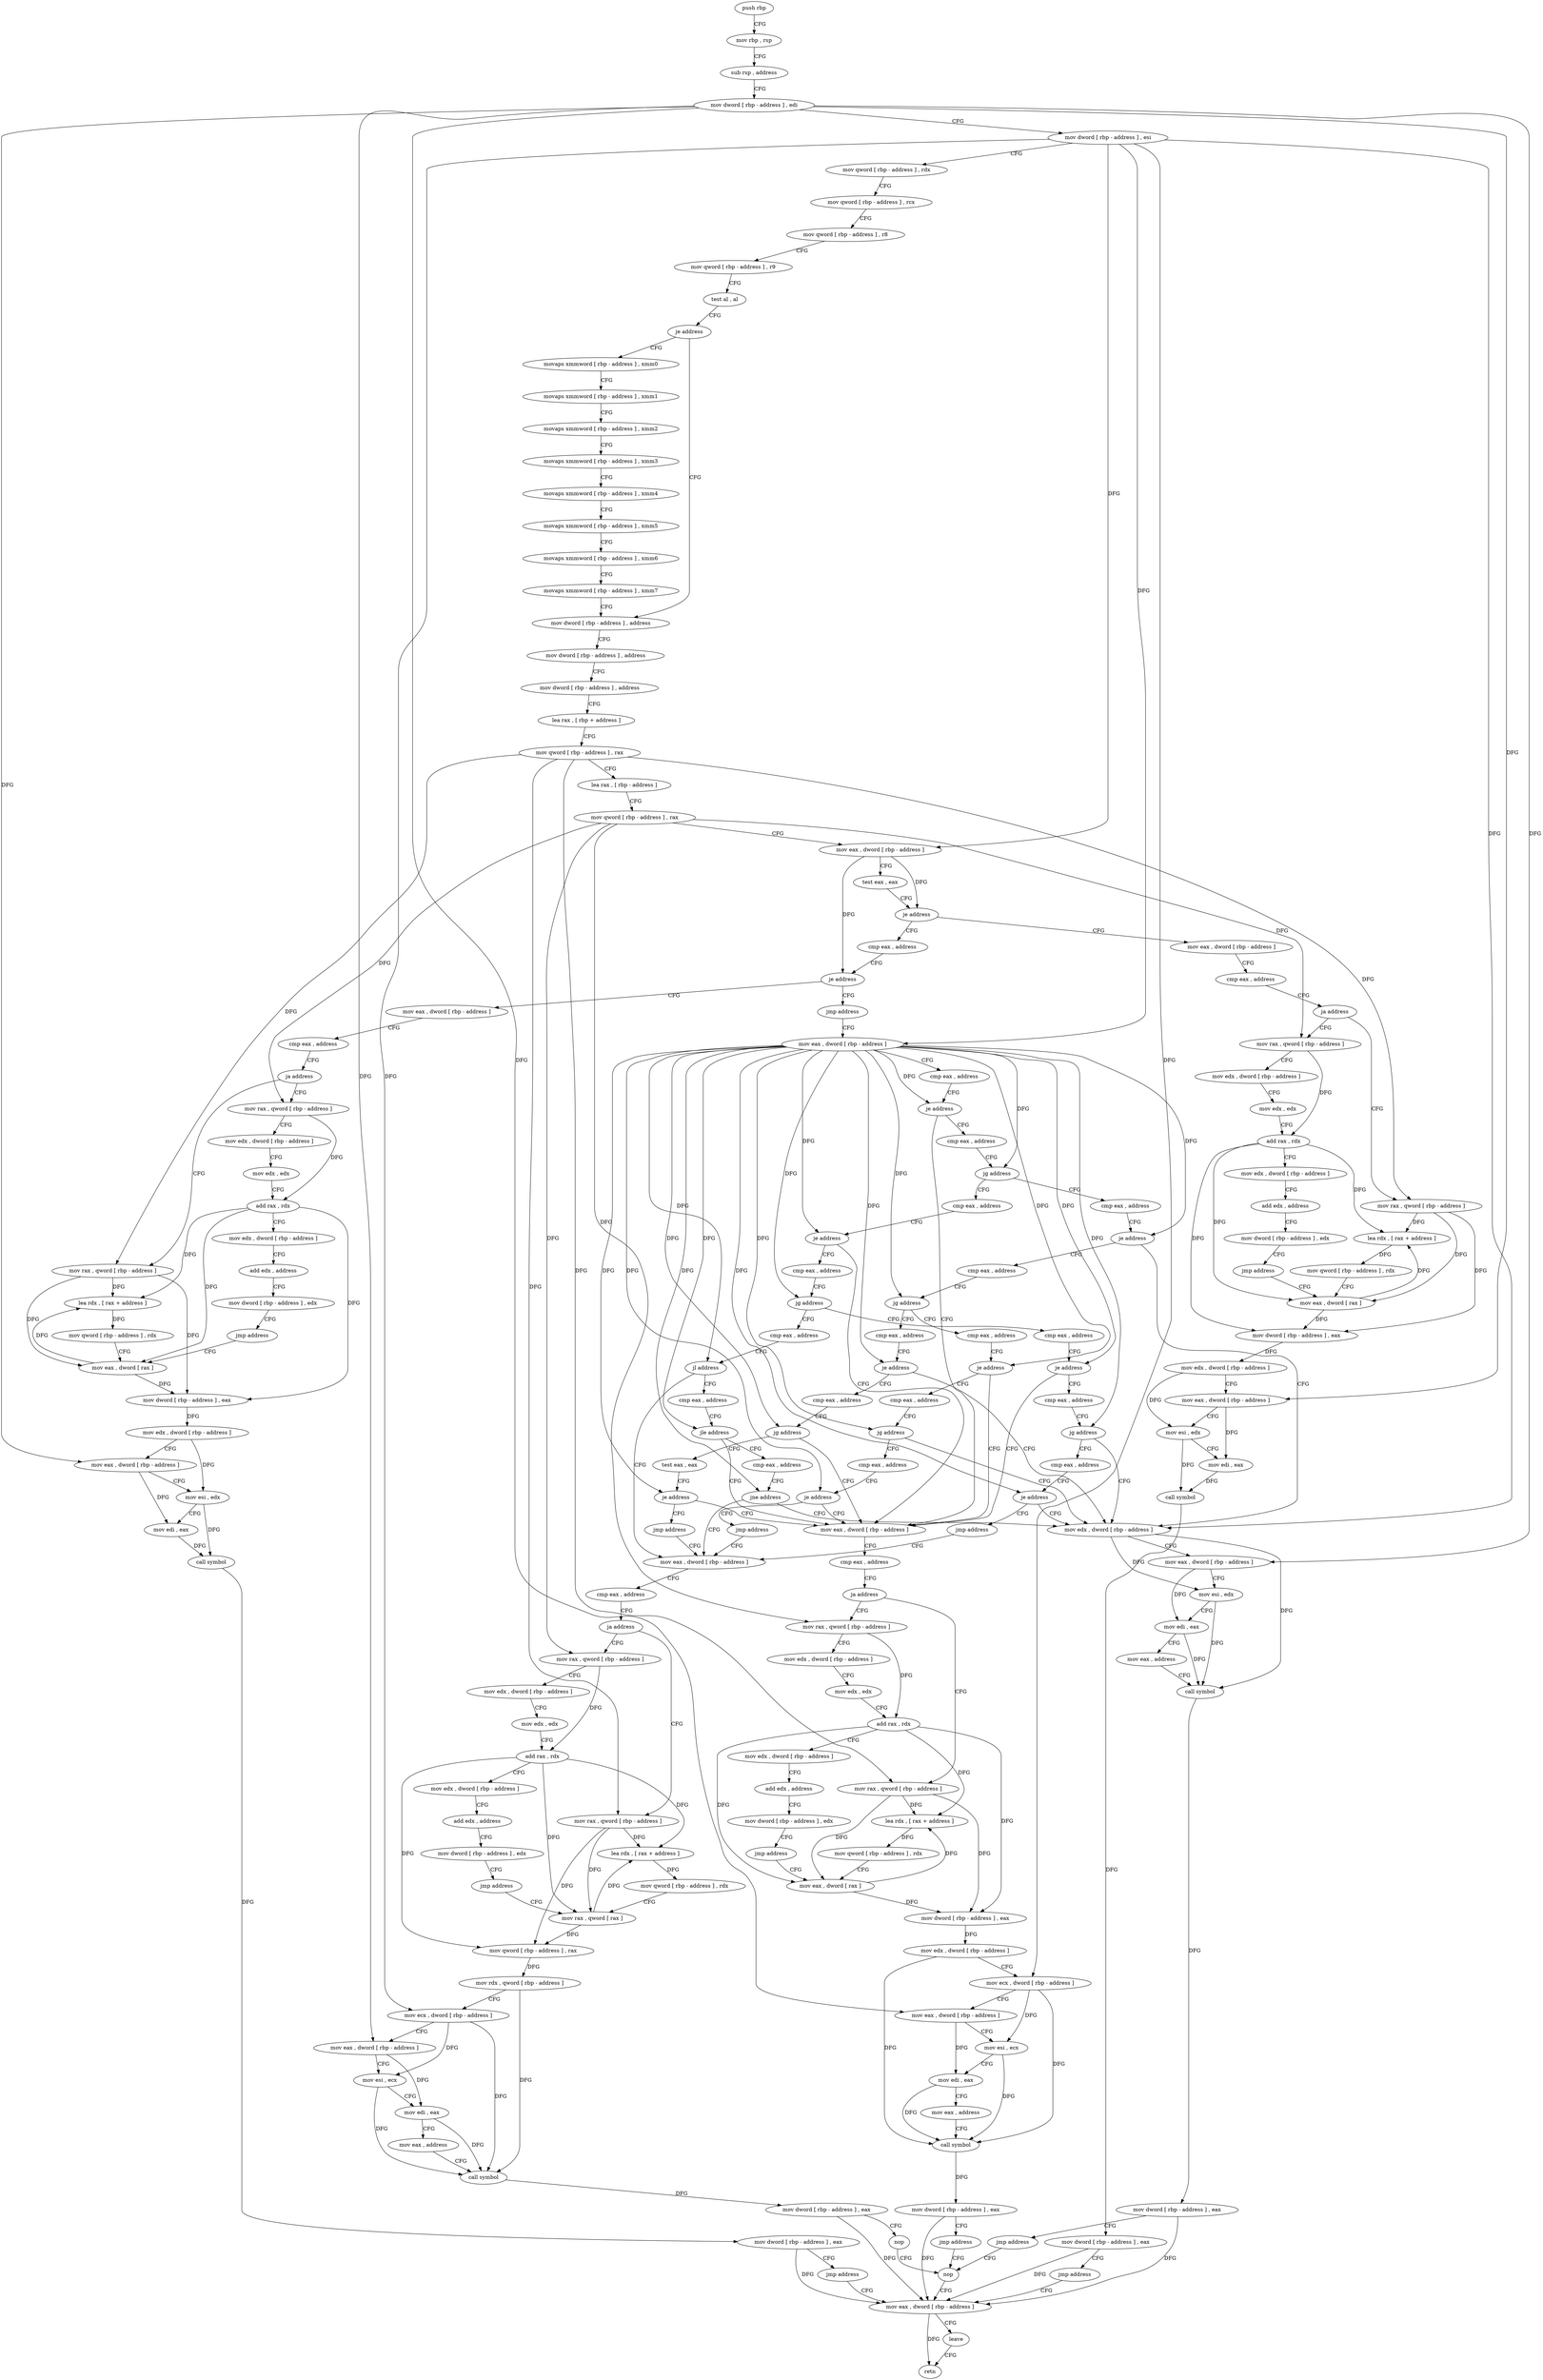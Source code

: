 digraph "func" {
"4290198" [label = "push rbp" ]
"4290199" [label = "mov rbp , rsp" ]
"4290202" [label = "sub rsp , address" ]
"4290209" [label = "mov dword [ rbp - address ] , edi" ]
"4290215" [label = "mov dword [ rbp - address ] , esi" ]
"4290221" [label = "mov qword [ rbp - address ] , rdx" ]
"4290228" [label = "mov qword [ rbp - address ] , rcx" ]
"4290235" [label = "mov qword [ rbp - address ] , r8" ]
"4290242" [label = "mov qword [ rbp - address ] , r9" ]
"4290249" [label = "test al , al" ]
"4290251" [label = "je address" ]
"4290285" [label = "mov dword [ rbp - address ] , address" ]
"4290253" [label = "movaps xmmword [ rbp - address ] , xmm0" ]
"4290295" [label = "mov dword [ rbp - address ] , address" ]
"4290305" [label = "mov dword [ rbp - address ] , address" ]
"4290315" [label = "lea rax , [ rbp + address ]" ]
"4290319" [label = "mov qword [ rbp - address ] , rax" ]
"4290326" [label = "lea rax , [ rbp - address ]" ]
"4290333" [label = "mov qword [ rbp - address ] , rax" ]
"4290340" [label = "mov eax , dword [ rbp - address ]" ]
"4290346" [label = "test eax , eax" ]
"4290348" [label = "je address" ]
"4290362" [label = "mov eax , dword [ rbp - address ]" ]
"4290350" [label = "cmp eax , address" ]
"4290257" [label = "movaps xmmword [ rbp - address ] , xmm1" ]
"4290261" [label = "movaps xmmword [ rbp - address ] , xmm2" ]
"4290265" [label = "movaps xmmword [ rbp - address ] , xmm3" ]
"4290269" [label = "movaps xmmword [ rbp - address ] , xmm4" ]
"4290273" [label = "movaps xmmword [ rbp - address ] , xmm5" ]
"4290277" [label = "movaps xmmword [ rbp - address ] , xmm6" ]
"4290281" [label = "movaps xmmword [ rbp - address ] , xmm7" ]
"4290368" [label = "cmp eax , address" ]
"4290371" [label = "ja address" ]
"4290408" [label = "mov rax , qword [ rbp - address ]" ]
"4290373" [label = "mov rax , qword [ rbp - address ]" ]
"4290355" [label = "je address" ]
"4290466" [label = "mov eax , dword [ rbp - address ]" ]
"4290357" [label = "jmp address" ]
"4290415" [label = "lea rdx , [ rax + address ]" ]
"4290419" [label = "mov qword [ rbp - address ] , rdx" ]
"4290426" [label = "mov eax , dword [ rax ]" ]
"4290380" [label = "mov edx , dword [ rbp - address ]" ]
"4290386" [label = "mov edx , edx" ]
"4290388" [label = "add rax , rdx" ]
"4290391" [label = "mov edx , dword [ rbp - address ]" ]
"4290397" [label = "add edx , address" ]
"4290400" [label = "mov dword [ rbp - address ] , edx" ]
"4290406" [label = "jmp address" ]
"4290472" [label = "cmp eax , address" ]
"4290475" [label = "ja address" ]
"4290512" [label = "mov rax , qword [ rbp - address ]" ]
"4290477" [label = "mov rax , qword [ rbp - address ]" ]
"4290570" [label = "mov eax , dword [ rbp - address ]" ]
"4290978" [label = "mov eax , dword [ rbp - address ]" ]
"4290984" [label = "leave" ]
"4290985" [label = "retn" ]
"4290428" [label = "mov dword [ rbp - address ] , eax" ]
"4290434" [label = "mov edx , dword [ rbp - address ]" ]
"4290440" [label = "mov eax , dword [ rbp - address ]" ]
"4290446" [label = "mov esi , edx" ]
"4290448" [label = "mov edi , eax" ]
"4290450" [label = "call symbol" ]
"4290455" [label = "mov dword [ rbp - address ] , eax" ]
"4290461" [label = "jmp address" ]
"4290519" [label = "lea rdx , [ rax + address ]" ]
"4290523" [label = "mov qword [ rbp - address ] , rdx" ]
"4290530" [label = "mov eax , dword [ rax ]" ]
"4290484" [label = "mov edx , dword [ rbp - address ]" ]
"4290490" [label = "mov edx , edx" ]
"4290492" [label = "add rax , rdx" ]
"4290495" [label = "mov edx , dword [ rbp - address ]" ]
"4290501" [label = "add edx , address" ]
"4290504" [label = "mov dword [ rbp - address ] , edx" ]
"4290510" [label = "jmp address" ]
"4290576" [label = "cmp eax , address" ]
"4290579" [label = "je address" ]
"4290751" [label = "mov eax , dword [ rbp - address ]" ]
"4290585" [label = "cmp eax , address" ]
"4290532" [label = "mov dword [ rbp - address ] , eax" ]
"4290538" [label = "mov edx , dword [ rbp - address ]" ]
"4290544" [label = "mov eax , dword [ rbp - address ]" ]
"4290550" [label = "mov esi , edx" ]
"4290552" [label = "mov edi , eax" ]
"4290554" [label = "call symbol" ]
"4290559" [label = "mov dword [ rbp - address ] , eax" ]
"4290565" [label = "jmp address" ]
"4290757" [label = "cmp eax , address" ]
"4290760" [label = "ja address" ]
"4290797" [label = "mov rax , qword [ rbp - address ]" ]
"4290762" [label = "mov rax , qword [ rbp - address ]" ]
"4290588" [label = "jg address" ]
"4290647" [label = "cmp eax , address" ]
"4290590" [label = "cmp eax , address" ]
"4290804" [label = "lea rdx , [ rax + address ]" ]
"4290808" [label = "mov qword [ rbp - address ] , rdx" ]
"4290815" [label = "mov eax , dword [ rax ]" ]
"4290769" [label = "mov edx , dword [ rbp - address ]" ]
"4290775" [label = "mov edx , edx" ]
"4290777" [label = "add rax , rdx" ]
"4290780" [label = "mov edx , dword [ rbp - address ]" ]
"4290786" [label = "add edx , address" ]
"4290789" [label = "mov dword [ rbp - address ] , edx" ]
"4290795" [label = "jmp address" ]
"4290652" [label = "je address" ]
"4290654" [label = "cmp eax , address" ]
"4290593" [label = "je address" ]
"4290714" [label = "mov edx , dword [ rbp - address ]" ]
"4290595" [label = "cmp eax , address" ]
"4290977" [label = "nop" ]
"4290817" [label = "mov dword [ rbp - address ] , eax" ]
"4290823" [label = "mov edx , dword [ rbp - address ]" ]
"4290829" [label = "mov ecx , dword [ rbp - address ]" ]
"4290835" [label = "mov eax , dword [ rbp - address ]" ]
"4290841" [label = "mov esi , ecx" ]
"4290843" [label = "mov edi , eax" ]
"4290845" [label = "mov eax , address" ]
"4290850" [label = "call symbol" ]
"4290855" [label = "mov dword [ rbp - address ] , eax" ]
"4290861" [label = "jmp address" ]
"4290659" [label = "jg address" ]
"4290685" [label = "cmp eax , address" ]
"4290661" [label = "cmp eax , address" ]
"4290720" [label = "mov eax , dword [ rbp - address ]" ]
"4290726" [label = "mov esi , edx" ]
"4290728" [label = "mov edi , eax" ]
"4290730" [label = "mov eax , address" ]
"4290735" [label = "call symbol" ]
"4290740" [label = "mov dword [ rbp - address ] , eax" ]
"4290746" [label = "jmp address" ]
"4290598" [label = "jg address" ]
"4290627" [label = "cmp eax , address" ]
"4290600" [label = "cmp eax , address" ]
"4290690" [label = "jl address" ]
"4290863" [label = "mov eax , dword [ rbp - address ]" ]
"4290696" [label = "cmp eax , address" ]
"4290666" [label = "je address" ]
"4290668" [label = "cmp eax , address" ]
"4290630" [label = "je address" ]
"4290632" [label = "cmp eax , address" ]
"4290603" [label = "je address" ]
"4290605" [label = "cmp eax , address" ]
"4290869" [label = "cmp eax , address" ]
"4290872" [label = "ja address" ]
"4290909" [label = "mov rax , qword [ rbp - address ]" ]
"4290874" [label = "mov rax , qword [ rbp - address ]" ]
"4290701" [label = "jle address" ]
"4290703" [label = "cmp eax , address" ]
"4290673" [label = "jg address" ]
"4290675" [label = "cmp eax , address" ]
"4290635" [label = "jg address" ]
"4290637" [label = "cmp eax , address" ]
"4290608" [label = "jg address" ]
"4290614" [label = "test eax , eax" ]
"4290916" [label = "lea rdx , [ rax + address ]" ]
"4290920" [label = "mov qword [ rbp - address ] , rdx" ]
"4290927" [label = "mov rax , qword [ rax ]" ]
"4290881" [label = "mov edx , dword [ rbp - address ]" ]
"4290887" [label = "mov edx , edx" ]
"4290889" [label = "add rax , rdx" ]
"4290892" [label = "mov edx , dword [ rbp - address ]" ]
"4290898" [label = "add edx , address" ]
"4290901" [label = "mov dword [ rbp - address ] , edx" ]
"4290907" [label = "jmp address" ]
"4290708" [label = "jne address" ]
"4290678" [label = "je address" ]
"4290680" [label = "jmp address" ]
"4290640" [label = "je address" ]
"4290642" [label = "jmp address" ]
"4290616" [label = "je address" ]
"4290622" [label = "jmp address" ]
"4290930" [label = "mov qword [ rbp - address ] , rax" ]
"4290937" [label = "mov rdx , qword [ rbp - address ]" ]
"4290944" [label = "mov ecx , dword [ rbp - address ]" ]
"4290950" [label = "mov eax , dword [ rbp - address ]" ]
"4290956" [label = "mov esi , ecx" ]
"4290958" [label = "mov edi , eax" ]
"4290960" [label = "mov eax , address" ]
"4290965" [label = "call symbol" ]
"4290970" [label = "mov dword [ rbp - address ] , eax" ]
"4290976" [label = "nop" ]
"4290198" -> "4290199" [ label = "CFG" ]
"4290199" -> "4290202" [ label = "CFG" ]
"4290202" -> "4290209" [ label = "CFG" ]
"4290209" -> "4290215" [ label = "CFG" ]
"4290209" -> "4290440" [ label = "DFG" ]
"4290209" -> "4290544" [ label = "DFG" ]
"4290209" -> "4290835" [ label = "DFG" ]
"4290209" -> "4290720" [ label = "DFG" ]
"4290209" -> "4290950" [ label = "DFG" ]
"4290215" -> "4290221" [ label = "CFG" ]
"4290215" -> "4290340" [ label = "DFG" ]
"4290215" -> "4290570" [ label = "DFG" ]
"4290215" -> "4290829" [ label = "DFG" ]
"4290215" -> "4290714" [ label = "DFG" ]
"4290215" -> "4290944" [ label = "DFG" ]
"4290221" -> "4290228" [ label = "CFG" ]
"4290228" -> "4290235" [ label = "CFG" ]
"4290235" -> "4290242" [ label = "CFG" ]
"4290242" -> "4290249" [ label = "CFG" ]
"4290249" -> "4290251" [ label = "CFG" ]
"4290251" -> "4290285" [ label = "CFG" ]
"4290251" -> "4290253" [ label = "CFG" ]
"4290285" -> "4290295" [ label = "CFG" ]
"4290253" -> "4290257" [ label = "CFG" ]
"4290295" -> "4290305" [ label = "CFG" ]
"4290305" -> "4290315" [ label = "CFG" ]
"4290315" -> "4290319" [ label = "CFG" ]
"4290319" -> "4290326" [ label = "CFG" ]
"4290319" -> "4290408" [ label = "DFG" ]
"4290319" -> "4290512" [ label = "DFG" ]
"4290319" -> "4290797" [ label = "DFG" ]
"4290319" -> "4290909" [ label = "DFG" ]
"4290326" -> "4290333" [ label = "CFG" ]
"4290333" -> "4290340" [ label = "CFG" ]
"4290333" -> "4290373" [ label = "DFG" ]
"4290333" -> "4290477" [ label = "DFG" ]
"4290333" -> "4290762" [ label = "DFG" ]
"4290333" -> "4290874" [ label = "DFG" ]
"4290340" -> "4290346" [ label = "CFG" ]
"4290340" -> "4290348" [ label = "DFG" ]
"4290340" -> "4290355" [ label = "DFG" ]
"4290346" -> "4290348" [ label = "CFG" ]
"4290348" -> "4290362" [ label = "CFG" ]
"4290348" -> "4290350" [ label = "CFG" ]
"4290362" -> "4290368" [ label = "CFG" ]
"4290350" -> "4290355" [ label = "CFG" ]
"4290257" -> "4290261" [ label = "CFG" ]
"4290261" -> "4290265" [ label = "CFG" ]
"4290265" -> "4290269" [ label = "CFG" ]
"4290269" -> "4290273" [ label = "CFG" ]
"4290273" -> "4290277" [ label = "CFG" ]
"4290277" -> "4290281" [ label = "CFG" ]
"4290281" -> "4290285" [ label = "CFG" ]
"4290368" -> "4290371" [ label = "CFG" ]
"4290371" -> "4290408" [ label = "CFG" ]
"4290371" -> "4290373" [ label = "CFG" ]
"4290408" -> "4290415" [ label = "DFG" ]
"4290408" -> "4290426" [ label = "DFG" ]
"4290408" -> "4290428" [ label = "DFG" ]
"4290373" -> "4290380" [ label = "CFG" ]
"4290373" -> "4290388" [ label = "DFG" ]
"4290355" -> "4290466" [ label = "CFG" ]
"4290355" -> "4290357" [ label = "CFG" ]
"4290466" -> "4290472" [ label = "CFG" ]
"4290357" -> "4290570" [ label = "CFG" ]
"4290415" -> "4290419" [ label = "DFG" ]
"4290419" -> "4290426" [ label = "CFG" ]
"4290426" -> "4290428" [ label = "DFG" ]
"4290426" -> "4290415" [ label = "DFG" ]
"4290380" -> "4290386" [ label = "CFG" ]
"4290386" -> "4290388" [ label = "CFG" ]
"4290388" -> "4290391" [ label = "CFG" ]
"4290388" -> "4290415" [ label = "DFG" ]
"4290388" -> "4290426" [ label = "DFG" ]
"4290388" -> "4290428" [ label = "DFG" ]
"4290391" -> "4290397" [ label = "CFG" ]
"4290397" -> "4290400" [ label = "CFG" ]
"4290400" -> "4290406" [ label = "CFG" ]
"4290406" -> "4290426" [ label = "CFG" ]
"4290472" -> "4290475" [ label = "CFG" ]
"4290475" -> "4290512" [ label = "CFG" ]
"4290475" -> "4290477" [ label = "CFG" ]
"4290512" -> "4290519" [ label = "DFG" ]
"4290512" -> "4290530" [ label = "DFG" ]
"4290512" -> "4290532" [ label = "DFG" ]
"4290477" -> "4290484" [ label = "CFG" ]
"4290477" -> "4290492" [ label = "DFG" ]
"4290570" -> "4290576" [ label = "CFG" ]
"4290570" -> "4290579" [ label = "DFG" ]
"4290570" -> "4290588" [ label = "DFG" ]
"4290570" -> "4290652" [ label = "DFG" ]
"4290570" -> "4290593" [ label = "DFG" ]
"4290570" -> "4290659" [ label = "DFG" ]
"4290570" -> "4290598" [ label = "DFG" ]
"4290570" -> "4290690" [ label = "DFG" ]
"4290570" -> "4290666" [ label = "DFG" ]
"4290570" -> "4290630" [ label = "DFG" ]
"4290570" -> "4290603" [ label = "DFG" ]
"4290570" -> "4290701" [ label = "DFG" ]
"4290570" -> "4290673" [ label = "DFG" ]
"4290570" -> "4290635" [ label = "DFG" ]
"4290570" -> "4290608" [ label = "DFG" ]
"4290570" -> "4290708" [ label = "DFG" ]
"4290570" -> "4290678" [ label = "DFG" ]
"4290570" -> "4290640" [ label = "DFG" ]
"4290570" -> "4290616" [ label = "DFG" ]
"4290978" -> "4290984" [ label = "CFG" ]
"4290978" -> "4290985" [ label = "DFG" ]
"4290984" -> "4290985" [ label = "CFG" ]
"4290428" -> "4290434" [ label = "DFG" ]
"4290434" -> "4290440" [ label = "CFG" ]
"4290434" -> "4290446" [ label = "DFG" ]
"4290440" -> "4290446" [ label = "CFG" ]
"4290440" -> "4290448" [ label = "DFG" ]
"4290446" -> "4290448" [ label = "CFG" ]
"4290446" -> "4290450" [ label = "DFG" ]
"4290448" -> "4290450" [ label = "DFG" ]
"4290450" -> "4290455" [ label = "DFG" ]
"4290455" -> "4290461" [ label = "CFG" ]
"4290455" -> "4290978" [ label = "DFG" ]
"4290461" -> "4290978" [ label = "CFG" ]
"4290519" -> "4290523" [ label = "DFG" ]
"4290523" -> "4290530" [ label = "CFG" ]
"4290530" -> "4290532" [ label = "DFG" ]
"4290530" -> "4290519" [ label = "DFG" ]
"4290484" -> "4290490" [ label = "CFG" ]
"4290490" -> "4290492" [ label = "CFG" ]
"4290492" -> "4290495" [ label = "CFG" ]
"4290492" -> "4290519" [ label = "DFG" ]
"4290492" -> "4290530" [ label = "DFG" ]
"4290492" -> "4290532" [ label = "DFG" ]
"4290495" -> "4290501" [ label = "CFG" ]
"4290501" -> "4290504" [ label = "CFG" ]
"4290504" -> "4290510" [ label = "CFG" ]
"4290510" -> "4290530" [ label = "CFG" ]
"4290576" -> "4290579" [ label = "CFG" ]
"4290579" -> "4290751" [ label = "CFG" ]
"4290579" -> "4290585" [ label = "CFG" ]
"4290751" -> "4290757" [ label = "CFG" ]
"4290585" -> "4290588" [ label = "CFG" ]
"4290532" -> "4290538" [ label = "DFG" ]
"4290538" -> "4290544" [ label = "CFG" ]
"4290538" -> "4290550" [ label = "DFG" ]
"4290544" -> "4290550" [ label = "CFG" ]
"4290544" -> "4290552" [ label = "DFG" ]
"4290550" -> "4290552" [ label = "CFG" ]
"4290550" -> "4290554" [ label = "DFG" ]
"4290552" -> "4290554" [ label = "DFG" ]
"4290554" -> "4290559" [ label = "DFG" ]
"4290559" -> "4290565" [ label = "CFG" ]
"4290559" -> "4290978" [ label = "DFG" ]
"4290565" -> "4290978" [ label = "CFG" ]
"4290757" -> "4290760" [ label = "CFG" ]
"4290760" -> "4290797" [ label = "CFG" ]
"4290760" -> "4290762" [ label = "CFG" ]
"4290797" -> "4290804" [ label = "DFG" ]
"4290797" -> "4290815" [ label = "DFG" ]
"4290797" -> "4290817" [ label = "DFG" ]
"4290762" -> "4290769" [ label = "CFG" ]
"4290762" -> "4290777" [ label = "DFG" ]
"4290588" -> "4290647" [ label = "CFG" ]
"4290588" -> "4290590" [ label = "CFG" ]
"4290647" -> "4290652" [ label = "CFG" ]
"4290590" -> "4290593" [ label = "CFG" ]
"4290804" -> "4290808" [ label = "DFG" ]
"4290808" -> "4290815" [ label = "CFG" ]
"4290815" -> "4290817" [ label = "DFG" ]
"4290815" -> "4290804" [ label = "DFG" ]
"4290769" -> "4290775" [ label = "CFG" ]
"4290775" -> "4290777" [ label = "CFG" ]
"4290777" -> "4290780" [ label = "CFG" ]
"4290777" -> "4290804" [ label = "DFG" ]
"4290777" -> "4290815" [ label = "DFG" ]
"4290777" -> "4290817" [ label = "DFG" ]
"4290780" -> "4290786" [ label = "CFG" ]
"4290786" -> "4290789" [ label = "CFG" ]
"4290789" -> "4290795" [ label = "CFG" ]
"4290795" -> "4290815" [ label = "CFG" ]
"4290652" -> "4290751" [ label = "CFG" ]
"4290652" -> "4290654" [ label = "CFG" ]
"4290654" -> "4290659" [ label = "CFG" ]
"4290593" -> "4290714" [ label = "CFG" ]
"4290593" -> "4290595" [ label = "CFG" ]
"4290714" -> "4290720" [ label = "CFG" ]
"4290714" -> "4290726" [ label = "DFG" ]
"4290714" -> "4290735" [ label = "DFG" ]
"4290595" -> "4290598" [ label = "CFG" ]
"4290977" -> "4290978" [ label = "CFG" ]
"4290817" -> "4290823" [ label = "DFG" ]
"4290823" -> "4290829" [ label = "CFG" ]
"4290823" -> "4290850" [ label = "DFG" ]
"4290829" -> "4290835" [ label = "CFG" ]
"4290829" -> "4290841" [ label = "DFG" ]
"4290829" -> "4290850" [ label = "DFG" ]
"4290835" -> "4290841" [ label = "CFG" ]
"4290835" -> "4290843" [ label = "DFG" ]
"4290841" -> "4290843" [ label = "CFG" ]
"4290841" -> "4290850" [ label = "DFG" ]
"4290843" -> "4290845" [ label = "CFG" ]
"4290843" -> "4290850" [ label = "DFG" ]
"4290845" -> "4290850" [ label = "CFG" ]
"4290850" -> "4290855" [ label = "DFG" ]
"4290855" -> "4290861" [ label = "CFG" ]
"4290855" -> "4290978" [ label = "DFG" ]
"4290861" -> "4290977" [ label = "CFG" ]
"4290659" -> "4290685" [ label = "CFG" ]
"4290659" -> "4290661" [ label = "CFG" ]
"4290685" -> "4290690" [ label = "CFG" ]
"4290661" -> "4290666" [ label = "CFG" ]
"4290720" -> "4290726" [ label = "CFG" ]
"4290720" -> "4290728" [ label = "DFG" ]
"4290726" -> "4290728" [ label = "CFG" ]
"4290726" -> "4290735" [ label = "DFG" ]
"4290728" -> "4290730" [ label = "CFG" ]
"4290728" -> "4290735" [ label = "DFG" ]
"4290730" -> "4290735" [ label = "CFG" ]
"4290735" -> "4290740" [ label = "DFG" ]
"4290740" -> "4290746" [ label = "CFG" ]
"4290740" -> "4290978" [ label = "DFG" ]
"4290746" -> "4290977" [ label = "CFG" ]
"4290598" -> "4290627" [ label = "CFG" ]
"4290598" -> "4290600" [ label = "CFG" ]
"4290627" -> "4290630" [ label = "CFG" ]
"4290600" -> "4290603" [ label = "CFG" ]
"4290690" -> "4290863" [ label = "CFG" ]
"4290690" -> "4290696" [ label = "CFG" ]
"4290863" -> "4290869" [ label = "CFG" ]
"4290696" -> "4290701" [ label = "CFG" ]
"4290666" -> "4290751" [ label = "CFG" ]
"4290666" -> "4290668" [ label = "CFG" ]
"4290668" -> "4290673" [ label = "CFG" ]
"4290630" -> "4290751" [ label = "CFG" ]
"4290630" -> "4290632" [ label = "CFG" ]
"4290632" -> "4290635" [ label = "CFG" ]
"4290603" -> "4290714" [ label = "CFG" ]
"4290603" -> "4290605" [ label = "CFG" ]
"4290605" -> "4290608" [ label = "CFG" ]
"4290869" -> "4290872" [ label = "CFG" ]
"4290872" -> "4290909" [ label = "CFG" ]
"4290872" -> "4290874" [ label = "CFG" ]
"4290909" -> "4290916" [ label = "DFG" ]
"4290909" -> "4290927" [ label = "DFG" ]
"4290909" -> "4290930" [ label = "DFG" ]
"4290874" -> "4290881" [ label = "CFG" ]
"4290874" -> "4290889" [ label = "DFG" ]
"4290701" -> "4290751" [ label = "CFG" ]
"4290701" -> "4290703" [ label = "CFG" ]
"4290703" -> "4290708" [ label = "CFG" ]
"4290673" -> "4290714" [ label = "CFG" ]
"4290673" -> "4290675" [ label = "CFG" ]
"4290675" -> "4290678" [ label = "CFG" ]
"4290635" -> "4290714" [ label = "CFG" ]
"4290635" -> "4290637" [ label = "CFG" ]
"4290637" -> "4290640" [ label = "CFG" ]
"4290608" -> "4290751" [ label = "CFG" ]
"4290608" -> "4290614" [ label = "CFG" ]
"4290614" -> "4290616" [ label = "CFG" ]
"4290916" -> "4290920" [ label = "DFG" ]
"4290920" -> "4290927" [ label = "CFG" ]
"4290927" -> "4290930" [ label = "DFG" ]
"4290927" -> "4290916" [ label = "DFG" ]
"4290881" -> "4290887" [ label = "CFG" ]
"4290887" -> "4290889" [ label = "CFG" ]
"4290889" -> "4290892" [ label = "CFG" ]
"4290889" -> "4290916" [ label = "DFG" ]
"4290889" -> "4290927" [ label = "DFG" ]
"4290889" -> "4290930" [ label = "DFG" ]
"4290892" -> "4290898" [ label = "CFG" ]
"4290898" -> "4290901" [ label = "CFG" ]
"4290901" -> "4290907" [ label = "CFG" ]
"4290907" -> "4290927" [ label = "CFG" ]
"4290708" -> "4290863" [ label = "CFG" ]
"4290708" -> "4290714" [ label = "CFG" ]
"4290678" -> "4290714" [ label = "CFG" ]
"4290678" -> "4290680" [ label = "CFG" ]
"4290680" -> "4290863" [ label = "CFG" ]
"4290640" -> "4290751" [ label = "CFG" ]
"4290640" -> "4290642" [ label = "CFG" ]
"4290642" -> "4290863" [ label = "CFG" ]
"4290616" -> "4290751" [ label = "CFG" ]
"4290616" -> "4290622" [ label = "CFG" ]
"4290622" -> "4290863" [ label = "CFG" ]
"4290930" -> "4290937" [ label = "DFG" ]
"4290937" -> "4290944" [ label = "CFG" ]
"4290937" -> "4290965" [ label = "DFG" ]
"4290944" -> "4290950" [ label = "CFG" ]
"4290944" -> "4290956" [ label = "DFG" ]
"4290944" -> "4290965" [ label = "DFG" ]
"4290950" -> "4290956" [ label = "CFG" ]
"4290950" -> "4290958" [ label = "DFG" ]
"4290956" -> "4290958" [ label = "CFG" ]
"4290956" -> "4290965" [ label = "DFG" ]
"4290958" -> "4290960" [ label = "CFG" ]
"4290958" -> "4290965" [ label = "DFG" ]
"4290960" -> "4290965" [ label = "CFG" ]
"4290965" -> "4290970" [ label = "DFG" ]
"4290970" -> "4290976" [ label = "CFG" ]
"4290970" -> "4290978" [ label = "DFG" ]
"4290976" -> "4290977" [ label = "CFG" ]
}
